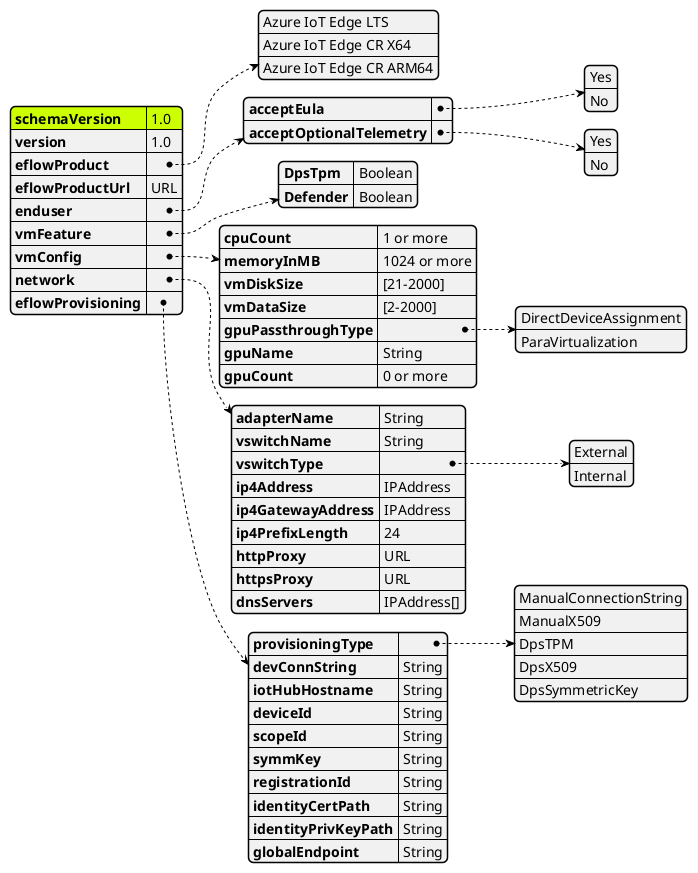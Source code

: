 @startjson eflowAutoDeploy
<style>
jsonDiagram {
  node {
    FontName Segoe UI SemiBold
    FontColor blue
    FontSize 14
    RoundCorner 10
    LineThickness 1
    separator {
      LineThickness 0.25
      LineColor black
    }
  }
  arrow {
    LineColor blue
    LineThickness 1
    LineStyle 2;5
  }
  highlight {
      BackgroundColor Blue
      FontColor White
  }
}
</style>
#highlight "schemaVersion"
{
    "schemaVersion":"1.0",
    "version":"1.0",
    "eflowProduct" :["Azure IoT Edge LTS", "Azure IoT Edge CR X64","Azure IoT Edge CR ARM64"],
    "eflowProductUrl" : "URL",
    "enduser":{
        "acceptEula" : ["Yes","No"],
        "acceptOptionalTelemetry" : ["Yes","No"]
    },
    "vmFeature":{
        "DpsTpm": "Boolean",
        "Defender": "Boolean"
    },
    "vmConfig":{
        "cpuCount" : "1 or more",
        "memoryInMB" : "1024 or more",
        "vmDiskSize" : "[21-2000]",
        "vmDataSize" : "[2-2000]",
        "gpuPassthroughType" : ["DirectDeviceAssignment", "ParaVirtualization"],
        "gpuName" : "String",
        "gpuCount" : "0 or more"
    },
    "network":{
        "adapterName": "String",
        "vswitchName" : "String",
        "vswitchType" : ["External", "Internal"],
        "ip4Address": "IPAddress",
        "ip4GatewayAddress": "IPAddress",
        "ip4PrefixLength" : "24",
        "httpProxy":"URL",
        "httpsProxy":"URL",
        "dnsServers":"IPAddress[]"
    },
    "eflowProvisioning":{
        "provisioningType" : ["ManualConnectionString","ManualX509","DpsTPM","DpsX509","DpsSymmetricKey"],
        "devConnString" : "String",
        "iotHubHostname" : "String",
        "deviceId" : "String",
        "scopeId" : "String",
        "symmKey": "String",
        "registrationId" : "String",
        "identityCertPath" : "String",
        "identityPrivKeyPath" : "String",
        "globalEndpoint" : "String"
    }
}
@endjson
